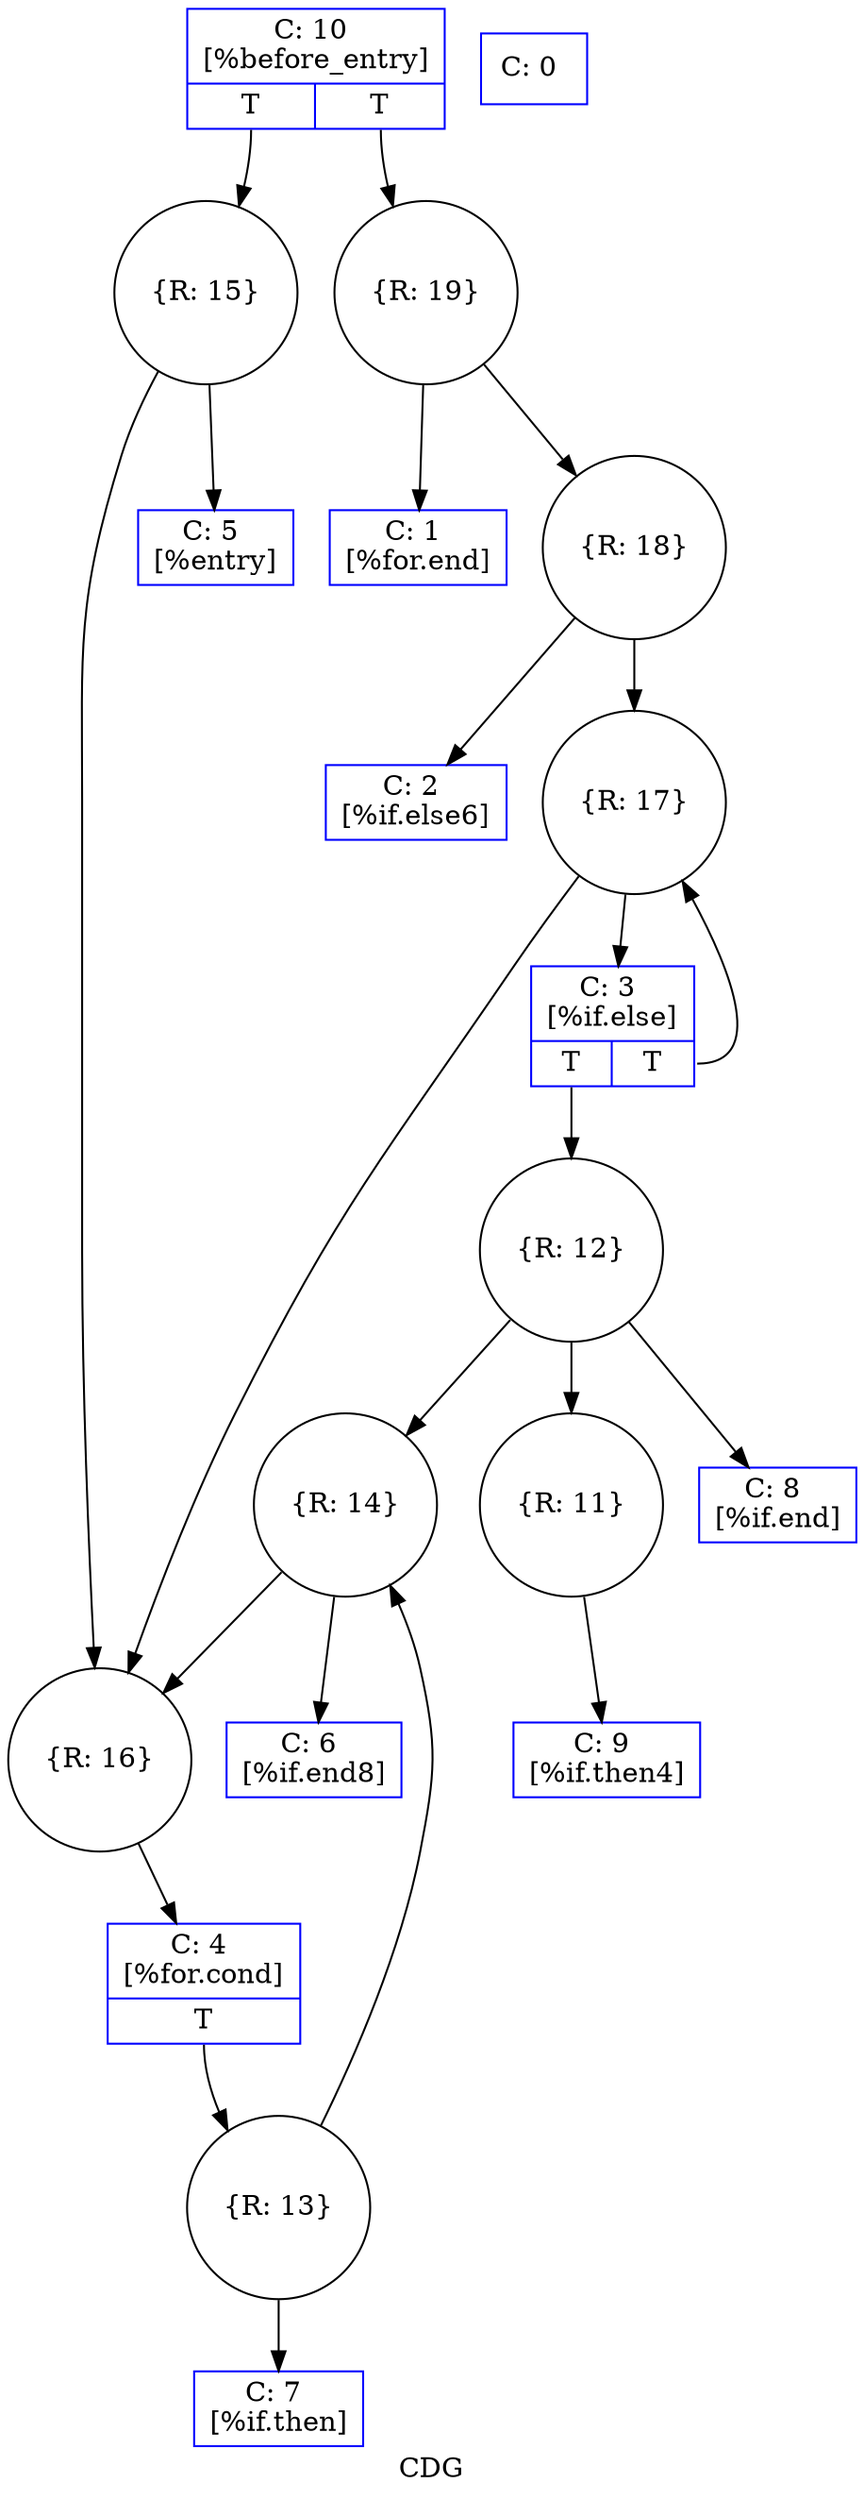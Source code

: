 digraph "CDG" {
	label="CDG";

	Node0xec2e40 [shape=record,shape=circle,label="{R: 19}"];
	Node0xec2e40 -> Node0xeaa060;
	Node0xec2e40 -> Node0xec2d10;
	Node0xec2d10 [shape=record,shape=circle,label="{R: 18}"];
	Node0xec2d10 -> Node0xeaf6c0;
	Node0xec2d10 -> Node0xec2be0;
	Node0xec2be0 [shape=record,shape=circle,label="{R: 17}"];
	Node0xec2be0 -> Node0xeaf7a0;
	Node0xec2be0 -> Node0xec2ab0;
	Node0xec2ab0 [shape=record,shape=circle,label="{R: 16}"];
	Node0xec2ab0 -> Node0xeaf880;
	Node0xec2980 [shape=record,shape=circle,label="{R: 15}"];
	Node0xec2980 -> Node0xeaf960;
	Node0xec2980 -> Node0xec2ab0;
	Node0xec2850 [shape=record,shape=circle,label="{R: 14}"];
	Node0xec2850 -> Node0xeafa40;
	Node0xec2850 -> Node0xec2ab0;
	Node0xec2780 [shape=record,shape=circle,label="{R: 13}"];
	Node0xec2780 -> Node0xeafb20;
	Node0xec2780 -> Node0xec2850;
	Node0xea9fe0 [shape=record,color=blue,label="{C: 0 \n}"];
	Node0xeaa060 [shape=record,color=blue,label="{C: 1 \n[%for.end]\n}"];
	Node0xeaf6c0 [shape=record,color=blue,label="{C: 2 \n[%if.else6]\n}"];
	Node0xeaf7a0 [shape=record,color=blue,label="{C: 3 \n[%if.else]\n|{<s0>T|<s1>T}}"];
	Node0xeaf7a0:s0 -> Node0xec26e0[collor=blue];
	Node0xeaf7a0:s1 -> Node0xec2be0[collor=blue];
	Node0xeaf880 [shape=record,color=blue,label="{C: 4 \n[%for.cond]\n|{<s0>T}}"];
	Node0xeaf880:s0 -> Node0xec2780[collor=blue];
	Node0xeaf960 [shape=record,color=blue,label="{C: 5 \n[%entry]\n}"];
	Node0xeafa40 [shape=record,color=blue,label="{C: 6 \n[%if.end8]\n}"];
	Node0xeafb20 [shape=record,color=blue,label="{C: 7 \n[%if.then]\n}"];
	Node0xeafc00 [shape=record,color=blue,label="{C: 8 \n[%if.end]\n}"];
	Node0xeafce0 [shape=record,color=blue,label="{C: 9 \n[%if.then4]\n}"];
	Node0xeafdc0 [shape=record,color=blue,label="{C: 10 \n[%before_entry]\n|{<s0>T|<s1>T}}"];
	Node0xeafdc0:s0 -> Node0xec2980[collor=blue];
	Node0xeafdc0:s1 -> Node0xec2e40[collor=blue];
	Node0xeb1cb0 [shape=record,shape=circle,label="{R: 11}"];
	Node0xeb1cb0 -> Node0xeafce0;
	Node0xec26e0 [shape=record,shape=circle,label="{R: 12}"];
	Node0xec26e0 -> Node0xeafc00;
	Node0xec26e0 -> Node0xeb1cb0;
	Node0xec26e0 -> Node0xec2850;
}
